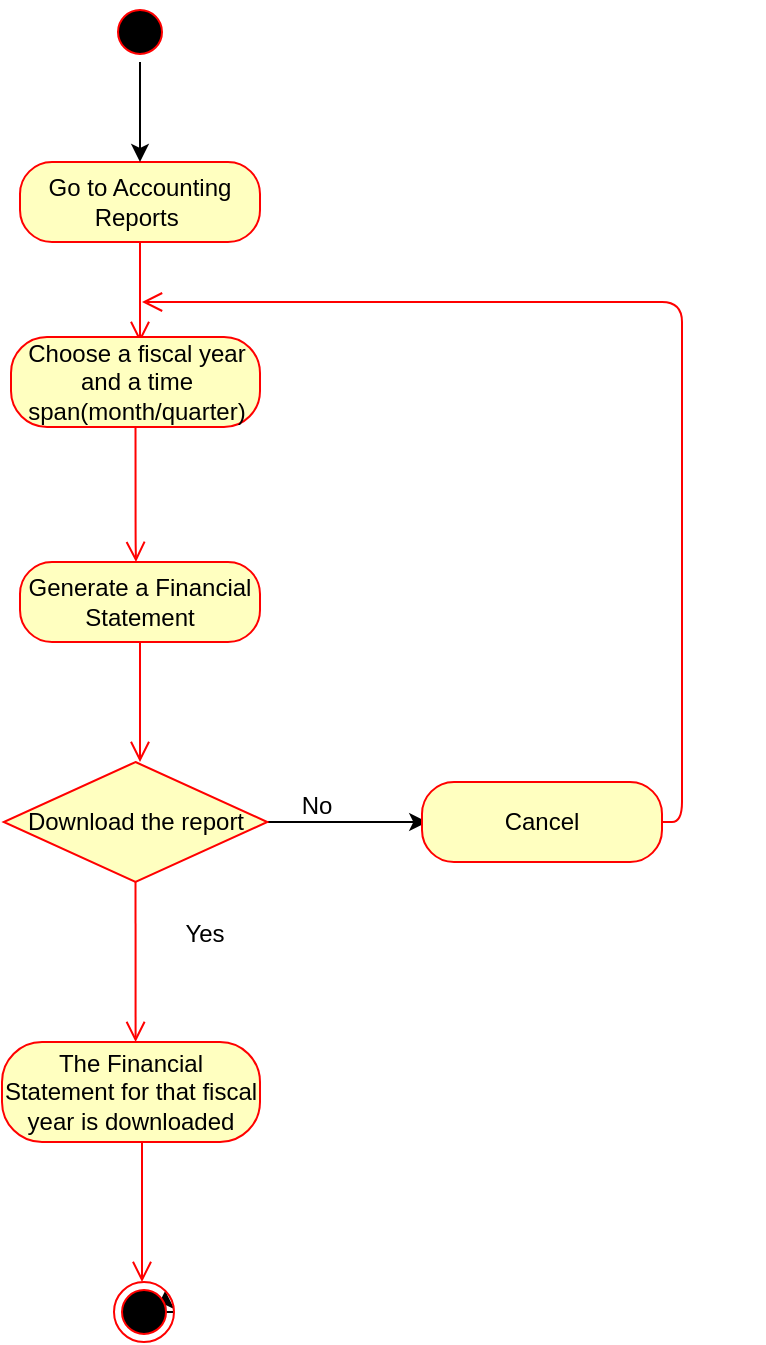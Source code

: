 <mxfile version="13.0.8" type="github">
  <diagram id="Lk74XoYKnYpU-4dZqS-C" name="Page-1">
    <mxGraphModel dx="782" dy="420" grid="1" gridSize="10" guides="1" tooltips="1" connect="1" arrows="1" fold="1" page="1" pageScale="1" pageWidth="827" pageHeight="1169" math="0" shadow="0">
      <root>
        <mxCell id="0" />
        <mxCell id="1" parent="0" />
        <mxCell id="1xcK4z-7fmxsR_L0OcB_-3" style="edgeStyle=orthogonalEdgeStyle;rounded=0;orthogonalLoop=1;jettySize=auto;html=1;exitX=0.5;exitY=1;exitDx=0;exitDy=0;" parent="1" edge="1">
          <mxGeometry relative="1" as="geometry">
            <mxPoint x="410" y="100" as="sourcePoint" />
            <mxPoint x="410" y="100" as="targetPoint" />
          </mxGeometry>
        </mxCell>
        <mxCell id="1xcK4z-7fmxsR_L0OcB_-4" value="Go to Accounting Reports&amp;nbsp;" style="rounded=1;whiteSpace=wrap;html=1;arcSize=40;fontColor=#000000;fillColor=#ffffc0;strokeColor=#ff0000;" parent="1" vertex="1">
          <mxGeometry x="339" y="80" width="120" height="40" as="geometry" />
        </mxCell>
        <mxCell id="1xcK4z-7fmxsR_L0OcB_-5" value="" style="edgeStyle=orthogonalEdgeStyle;html=1;verticalAlign=bottom;endArrow=open;endSize=8;strokeColor=#ff0000;entryX=0.5;entryY=0;entryDx=0;entryDy=0;" parent="1" source="1xcK4z-7fmxsR_L0OcB_-4" edge="1">
          <mxGeometry relative="1" as="geometry">
            <mxPoint x="399" y="170" as="targetPoint" />
            <Array as="points" />
          </mxGeometry>
        </mxCell>
        <mxCell id="1xcK4z-7fmxsR_L0OcB_-12" value="" style="edgeStyle=orthogonalEdgeStyle;rounded=0;orthogonalLoop=1;jettySize=auto;html=1;entryX=0.5;entryY=0;entryDx=0;entryDy=0;" parent="1" source="1xcK4z-7fmxsR_L0OcB_-6" target="1xcK4z-7fmxsR_L0OcB_-4" edge="1">
          <mxGeometry relative="1" as="geometry">
            <mxPoint x="399" y="90" as="targetPoint" />
          </mxGeometry>
        </mxCell>
        <mxCell id="1xcK4z-7fmxsR_L0OcB_-6" value="" style="ellipse;html=1;shape=startState;fillColor=#000000;strokeColor=#ff0000;" parent="1" vertex="1">
          <mxGeometry x="384" width="30" height="30" as="geometry" />
        </mxCell>
        <mxCell id="9wQjwLWXGUns_v5oUAE9-2" style="edgeStyle=orthogonalEdgeStyle;rounded=0;orthogonalLoop=1;jettySize=auto;html=1;exitX=1;exitY=0.5;exitDx=0;exitDy=0;entryX=1;entryY=0;entryDx=0;entryDy=0;" parent="1" source="1xcK4z-7fmxsR_L0OcB_-53" target="1xcK4z-7fmxsR_L0OcB_-53" edge="1">
          <mxGeometry relative="1" as="geometry" />
        </mxCell>
        <mxCell id="3h3rmmsthHZLT0rmrNhb-13" value="Choose a fiscal year and a time span(month/quarter)" style="rounded=1;whiteSpace=wrap;html=1;arcSize=40;fontColor=#000000;fillColor=#ffffc0;strokeColor=#ff0000;" parent="1" vertex="1">
          <mxGeometry x="334.5" y="167.5" width="124.5" height="45" as="geometry" />
        </mxCell>
        <mxCell id="3h3rmmsthHZLT0rmrNhb-14" value="" style="edgeStyle=orthogonalEdgeStyle;html=1;verticalAlign=bottom;endArrow=open;endSize=8;strokeColor=#ff0000;exitX=0.5;exitY=1;exitDx=0;exitDy=0;" parent="1" source="3h3rmmsthHZLT0rmrNhb-13" edge="1">
          <mxGeometry relative="1" as="geometry">
            <mxPoint x="397" y="280" as="targetPoint" />
            <mxPoint x="430" y="340" as="sourcePoint" />
            <Array as="points">
              <mxPoint x="397" y="270" />
            </Array>
          </mxGeometry>
        </mxCell>
        <mxCell id="PVWj1V_ange5pjJXj4VU-1" value="&lt;span style=&quot;color: rgba(0 , 0 , 0 , 0) ; font-family: monospace ; font-size: 0px&quot;&gt;%3CmxGraphModel%3E%3Croot%3E%3CmxCell%20id%3D%220%22%2F%3E%3CmxCell%20id%3D%221%22%20parent%3D%220%22%2F%3E%3CmxCell%20id%3D%222%22%20value%3D%22%22%20style%3D%22edgeStyle%3DorthogonalEdgeStyle%3Bhtml%3D1%3BverticalAlign%3Dbottom%3BendArrow%3Dopen%3BendSize%3D8%3BstrokeColor%3D%23ff0000%3B%22%20edge%3D%221%22%20parent%3D%221%22%3E%3CmxGeometry%20relative%3D%221%22%20as%3D%22geometry%22%3E%3CmxPoint%20x%3D%22535%22%20y%3D%22740%22%20as%3D%22targetPoint%22%2F%3E%3CmxPoint%20x%3D%22535%22%20y%3D%22670%22%20as%3D%22sourcePoint%22%2F%3E%3C%2FmxGeometry%3E%3C%2FmxCell%3E%3C%2Froot%3E%3C%2FmxGraphModel%3E&lt;/span&gt;" style="text;html=1;align=center;verticalAlign=middle;resizable=0;points=[];autosize=1;" parent="1" vertex="1">
          <mxGeometry x="691" y="251" width="20" height="20" as="geometry" />
        </mxCell>
        <mxCell id="1xcK4z-7fmxsR_L0OcB_-53" value="" style="ellipse;html=1;shape=endState;fillColor=#000000;strokeColor=#ff0000;" parent="1" vertex="1">
          <mxGeometry x="386" y="640" width="30" height="30" as="geometry" />
        </mxCell>
        <mxCell id="XLZmWuFK6iMOoB1Vs3ZM-16" value="" style="edgeStyle=orthogonalEdgeStyle;rounded=0;orthogonalLoop=1;jettySize=auto;html=1;" parent="1" source="XLZmWuFK6iMOoB1Vs3ZM-4" edge="1">
          <mxGeometry relative="1" as="geometry">
            <mxPoint x="542.63" y="410" as="targetPoint" />
          </mxGeometry>
        </mxCell>
        <mxCell id="XLZmWuFK6iMOoB1Vs3ZM-4" value="Download the report" style="rhombus;whiteSpace=wrap;html=1;fillColor=#ffffc0;strokeColor=#ff0000;" parent="1" vertex="1">
          <mxGeometry x="330.88" y="380" width="131.75" height="60" as="geometry" />
        </mxCell>
        <mxCell id="XLZmWuFK6iMOoB1Vs3ZM-8" value="Generate a Financial Statement" style="rounded=1;whiteSpace=wrap;html=1;arcSize=40;fontColor=#000000;fillColor=#ffffc0;strokeColor=#ff0000;" parent="1" vertex="1">
          <mxGeometry x="339" y="280" width="120" height="40" as="geometry" />
        </mxCell>
        <mxCell id="XLZmWuFK6iMOoB1Vs3ZM-9" value="" style="edgeStyle=orthogonalEdgeStyle;html=1;verticalAlign=bottom;endArrow=open;endSize=8;strokeColor=#ff0000;" parent="1" source="XLZmWuFK6iMOoB1Vs3ZM-8" edge="1">
          <mxGeometry relative="1" as="geometry">
            <mxPoint x="399" y="380" as="targetPoint" />
            <Array as="points">
              <mxPoint x="399" y="370" />
              <mxPoint x="399" y="370" />
            </Array>
          </mxGeometry>
        </mxCell>
        <mxCell id="XLZmWuFK6iMOoB1Vs3ZM-11" value="" style="edgeStyle=orthogonalEdgeStyle;html=1;verticalAlign=bottom;endArrow=open;endSize=8;strokeColor=#ff0000;exitX=0.5;exitY=1;exitDx=0;exitDy=0;" parent="1" source="XLZmWuFK6iMOoB1Vs3ZM-4" edge="1">
          <mxGeometry relative="1" as="geometry">
            <mxPoint x="397" y="520" as="targetPoint" />
            <mxPoint x="400" y="450" as="sourcePoint" />
            <Array as="points">
              <mxPoint x="397" y="520" />
            </Array>
          </mxGeometry>
        </mxCell>
        <mxCell id="XLZmWuFK6iMOoB1Vs3ZM-12" value="Yes" style="text;html=1;align=center;verticalAlign=middle;resizable=0;points=[];autosize=1;" parent="1" vertex="1">
          <mxGeometry x="416" y="456" width="30" height="20" as="geometry" />
        </mxCell>
        <mxCell id="XLZmWuFK6iMOoB1Vs3ZM-13" value="The Financial Statement for that fiscal year is downloaded" style="rounded=1;whiteSpace=wrap;html=1;arcSize=40;fontColor=#000000;fillColor=#ffffc0;strokeColor=#ff0000;" parent="1" vertex="1">
          <mxGeometry x="330" y="520" width="129" height="50" as="geometry" />
        </mxCell>
        <mxCell id="XLZmWuFK6iMOoB1Vs3ZM-14" value="" style="edgeStyle=orthogonalEdgeStyle;html=1;verticalAlign=bottom;endArrow=open;endSize=8;strokeColor=#ff0000;" parent="1" source="XLZmWuFK6iMOoB1Vs3ZM-13" edge="1">
          <mxGeometry relative="1" as="geometry">
            <mxPoint x="400" y="640" as="targetPoint" />
            <Array as="points">
              <mxPoint x="400" y="640" />
            </Array>
          </mxGeometry>
        </mxCell>
        <mxCell id="XLZmWuFK6iMOoB1Vs3ZM-17" value="Cancel" style="rounded=1;whiteSpace=wrap;html=1;arcSize=40;fontColor=#000000;fillColor=#ffffc0;strokeColor=#ff0000;" parent="1" vertex="1">
          <mxGeometry x="540" y="390" width="120" height="40" as="geometry" />
        </mxCell>
        <mxCell id="XLZmWuFK6iMOoB1Vs3ZM-18" value="" style="edgeStyle=orthogonalEdgeStyle;html=1;verticalAlign=bottom;endArrow=open;endSize=8;strokeColor=#ff0000;" parent="1" source="XLZmWuFK6iMOoB1Vs3ZM-17" edge="1">
          <mxGeometry relative="1" as="geometry">
            <mxPoint x="400" y="150" as="targetPoint" />
            <Array as="points">
              <mxPoint x="670" y="410" />
              <mxPoint x="670" y="150" />
            </Array>
          </mxGeometry>
        </mxCell>
        <mxCell id="XLZmWuFK6iMOoB1Vs3ZM-21" value="No" style="text;html=1;align=center;verticalAlign=middle;resizable=0;points=[];autosize=1;" parent="1" vertex="1">
          <mxGeometry x="472" y="392" width="30" height="20" as="geometry" />
        </mxCell>
      </root>
    </mxGraphModel>
  </diagram>
</mxfile>
